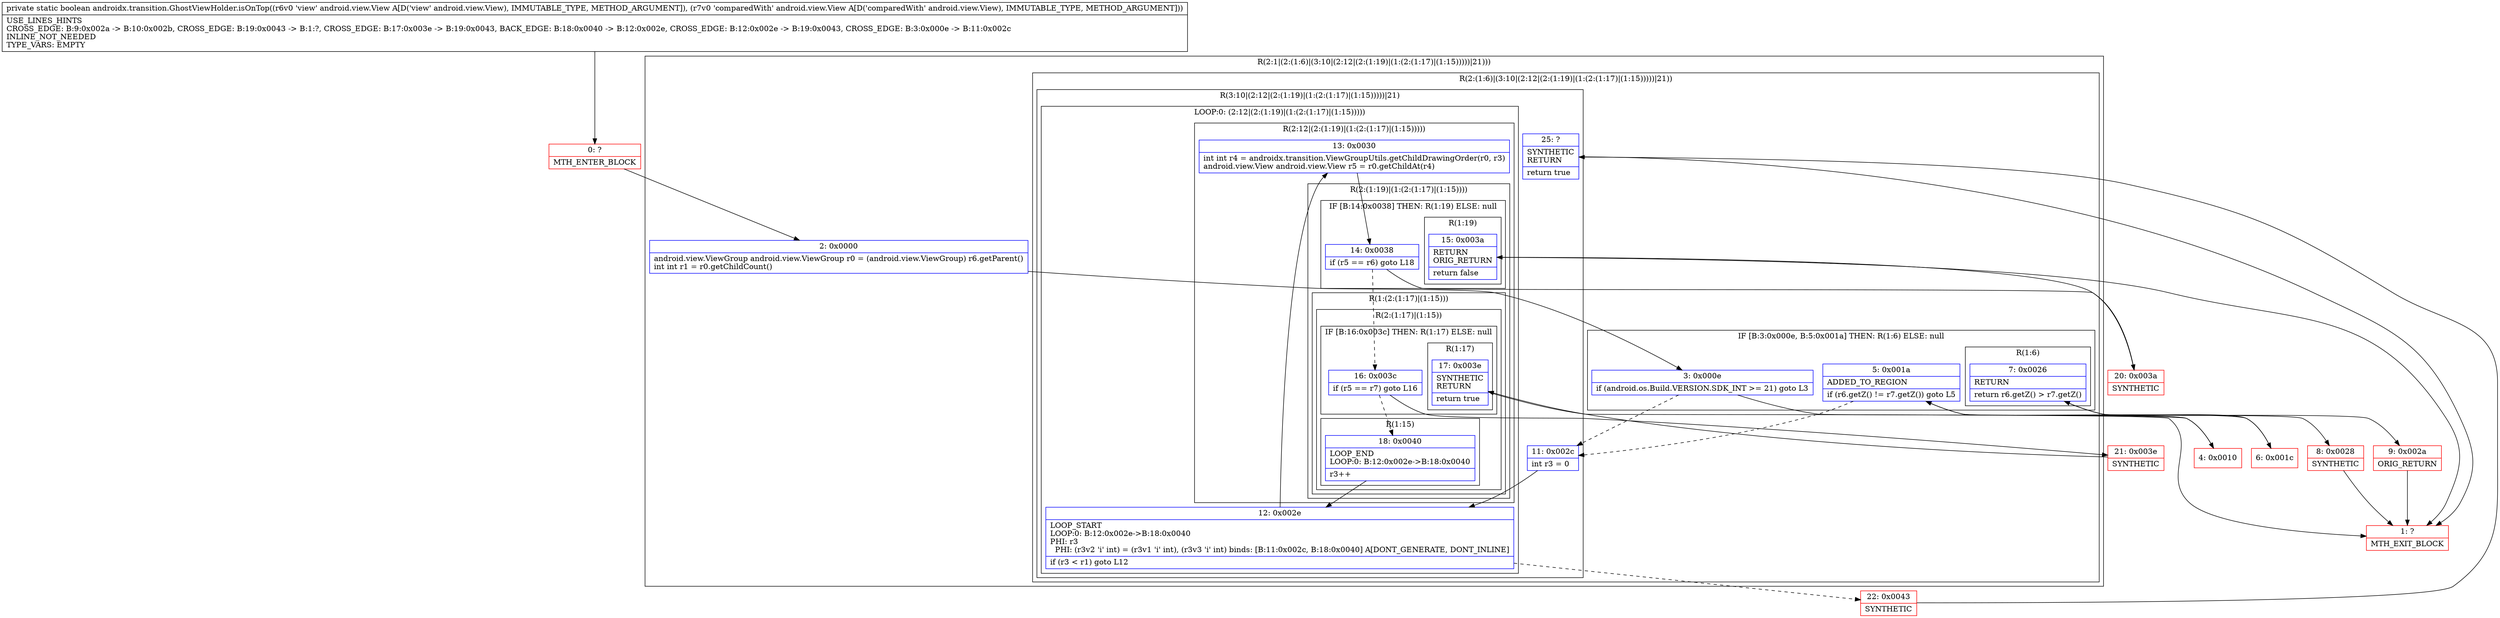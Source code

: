 digraph "CFG forandroidx.transition.GhostViewHolder.isOnTop(Landroid\/view\/View;Landroid\/view\/View;)Z" {
subgraph cluster_Region_1111281271 {
label = "R(2:1|(2:(1:6)|(3:10|(2:12|(2:(1:19)|(1:(2:(1:17)|(1:15)))))|21)))";
node [shape=record,color=blue];
Node_2 [shape=record,label="{2\:\ 0x0000|android.view.ViewGroup android.view.ViewGroup r0 = (android.view.ViewGroup) r6.getParent()\lint int r1 = r0.getChildCount()\l}"];
subgraph cluster_Region_335354225 {
label = "R(2:(1:6)|(3:10|(2:12|(2:(1:19)|(1:(2:(1:17)|(1:15)))))|21))";
node [shape=record,color=blue];
subgraph cluster_IfRegion_514621609 {
label = "IF [B:3:0x000e, B:5:0x001a] THEN: R(1:6) ELSE: null";
node [shape=record,color=blue];
Node_3 [shape=record,label="{3\:\ 0x000e|if (android.os.Build.VERSION.SDK_INT \>= 21) goto L3\l}"];
Node_5 [shape=record,label="{5\:\ 0x001a|ADDED_TO_REGION\l|if (r6.getZ() != r7.getZ()) goto L5\l}"];
subgraph cluster_Region_1899915130 {
label = "R(1:6)";
node [shape=record,color=blue];
Node_7 [shape=record,label="{7\:\ 0x0026|RETURN\l|return r6.getZ() \> r7.getZ()\l}"];
}
}
subgraph cluster_Region_912225022 {
label = "R(3:10|(2:12|(2:(1:19)|(1:(2:(1:17)|(1:15)))))|21)";
node [shape=record,color=blue];
Node_11 [shape=record,label="{11\:\ 0x002c|int r3 = 0\l}"];
subgraph cluster_LoopRegion_1908254372 {
label = "LOOP:0: (2:12|(2:(1:19)|(1:(2:(1:17)|(1:15)))))";
node [shape=record,color=blue];
Node_12 [shape=record,label="{12\:\ 0x002e|LOOP_START\lLOOP:0: B:12:0x002e\-\>B:18:0x0040\lPHI: r3 \l  PHI: (r3v2 'i' int) = (r3v1 'i' int), (r3v3 'i' int) binds: [B:11:0x002c, B:18:0x0040] A[DONT_GENERATE, DONT_INLINE]\l|if (r3 \< r1) goto L12\l}"];
subgraph cluster_Region_1780449271 {
label = "R(2:12|(2:(1:19)|(1:(2:(1:17)|(1:15)))))";
node [shape=record,color=blue];
Node_13 [shape=record,label="{13\:\ 0x0030|int int r4 = androidx.transition.ViewGroupUtils.getChildDrawingOrder(r0, r3)\landroid.view.View android.view.View r5 = r0.getChildAt(r4)\l}"];
subgraph cluster_Region_1987452015 {
label = "R(2:(1:19)|(1:(2:(1:17)|(1:15))))";
node [shape=record,color=blue];
subgraph cluster_IfRegion_63268930 {
label = "IF [B:14:0x0038] THEN: R(1:19) ELSE: null";
node [shape=record,color=blue];
Node_14 [shape=record,label="{14\:\ 0x0038|if (r5 == r6) goto L18\l}"];
subgraph cluster_Region_230401345 {
label = "R(1:19)";
node [shape=record,color=blue];
Node_15 [shape=record,label="{15\:\ 0x003a|RETURN\lORIG_RETURN\l|return false\l}"];
}
}
subgraph cluster_Region_2011743639 {
label = "R(1:(2:(1:17)|(1:15)))";
node [shape=record,color=blue];
subgraph cluster_Region_1978624423 {
label = "R(2:(1:17)|(1:15))";
node [shape=record,color=blue];
subgraph cluster_IfRegion_533816856 {
label = "IF [B:16:0x003c] THEN: R(1:17) ELSE: null";
node [shape=record,color=blue];
Node_16 [shape=record,label="{16\:\ 0x003c|if (r5 == r7) goto L16\l}"];
subgraph cluster_Region_859604497 {
label = "R(1:17)";
node [shape=record,color=blue];
Node_17 [shape=record,label="{17\:\ 0x003e|SYNTHETIC\lRETURN\l|return true\l}"];
}
}
subgraph cluster_Region_305417524 {
label = "R(1:15)";
node [shape=record,color=blue];
Node_18 [shape=record,label="{18\:\ 0x0040|LOOP_END\lLOOP:0: B:12:0x002e\-\>B:18:0x0040\l|r3++\l}"];
}
}
}
}
}
}
Node_25 [shape=record,label="{25\:\ ?|SYNTHETIC\lRETURN\l|return true\l}"];
}
}
}
Node_0 [shape=record,color=red,label="{0\:\ ?|MTH_ENTER_BLOCK\l}"];
Node_4 [shape=record,color=red,label="{4\:\ 0x0010}"];
Node_6 [shape=record,color=red,label="{6\:\ 0x001c}"];
Node_8 [shape=record,color=red,label="{8\:\ 0x0028|SYNTHETIC\l}"];
Node_1 [shape=record,color=red,label="{1\:\ ?|MTH_EXIT_BLOCK\l}"];
Node_9 [shape=record,color=red,label="{9\:\ 0x002a|ORIG_RETURN\l}"];
Node_21 [shape=record,color=red,label="{21\:\ 0x003e|SYNTHETIC\l}"];
Node_20 [shape=record,color=red,label="{20\:\ 0x003a|SYNTHETIC\l}"];
Node_22 [shape=record,color=red,label="{22\:\ 0x0043|SYNTHETIC\l}"];
MethodNode[shape=record,label="{private static boolean androidx.transition.GhostViewHolder.isOnTop((r6v0 'view' android.view.View A[D('view' android.view.View), IMMUTABLE_TYPE, METHOD_ARGUMENT]), (r7v0 'comparedWith' android.view.View A[D('comparedWith' android.view.View), IMMUTABLE_TYPE, METHOD_ARGUMENT]))  | USE_LINES_HINTS\lCROSS_EDGE: B:9:0x002a \-\> B:10:0x002b, CROSS_EDGE: B:19:0x0043 \-\> B:1:?, CROSS_EDGE: B:17:0x003e \-\> B:19:0x0043, BACK_EDGE: B:18:0x0040 \-\> B:12:0x002e, CROSS_EDGE: B:12:0x002e \-\> B:19:0x0043, CROSS_EDGE: B:3:0x000e \-\> B:11:0x002c\lINLINE_NOT_NEEDED\lTYPE_VARS: EMPTY\l}"];
MethodNode -> Node_0;Node_2 -> Node_3;
Node_3 -> Node_4;
Node_3 -> Node_11[style=dashed];
Node_5 -> Node_6;
Node_5 -> Node_11[style=dashed];
Node_7 -> Node_8;
Node_7 -> Node_9;
Node_11 -> Node_12;
Node_12 -> Node_13;
Node_12 -> Node_22[style=dashed];
Node_13 -> Node_14;
Node_14 -> Node_16[style=dashed];
Node_14 -> Node_20;
Node_15 -> Node_1;
Node_16 -> Node_18[style=dashed];
Node_16 -> Node_21;
Node_17 -> Node_1;
Node_18 -> Node_12;
Node_25 -> Node_1;
Node_0 -> Node_2;
Node_4 -> Node_5;
Node_6 -> Node_7;
Node_8 -> Node_1;
Node_9 -> Node_1;
Node_21 -> Node_17;
Node_20 -> Node_15;
Node_22 -> Node_25;
}

